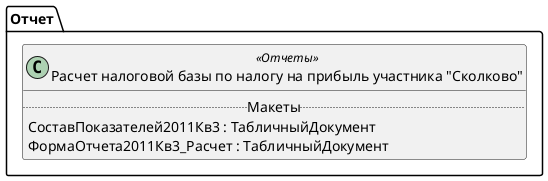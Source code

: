 ﻿@startuml РегламентированныйОтчетПрибыльСколковоРасчетНалоговойБазы
'!include templates.wsd
'..\include templates.wsd
class Отчет.РегламентированныйОтчетПрибыльСколковоРасчетНалоговойБазы as "Расчет налоговой базы по налогу на прибыль участника "Сколково"" <<Отчеты>>
{
..Макеты..
СоставПоказателей2011Кв3 : ТабличныйДокумент
ФормаОтчета2011Кв3_Расчет : ТабличныйДокумент
}
@enduml

